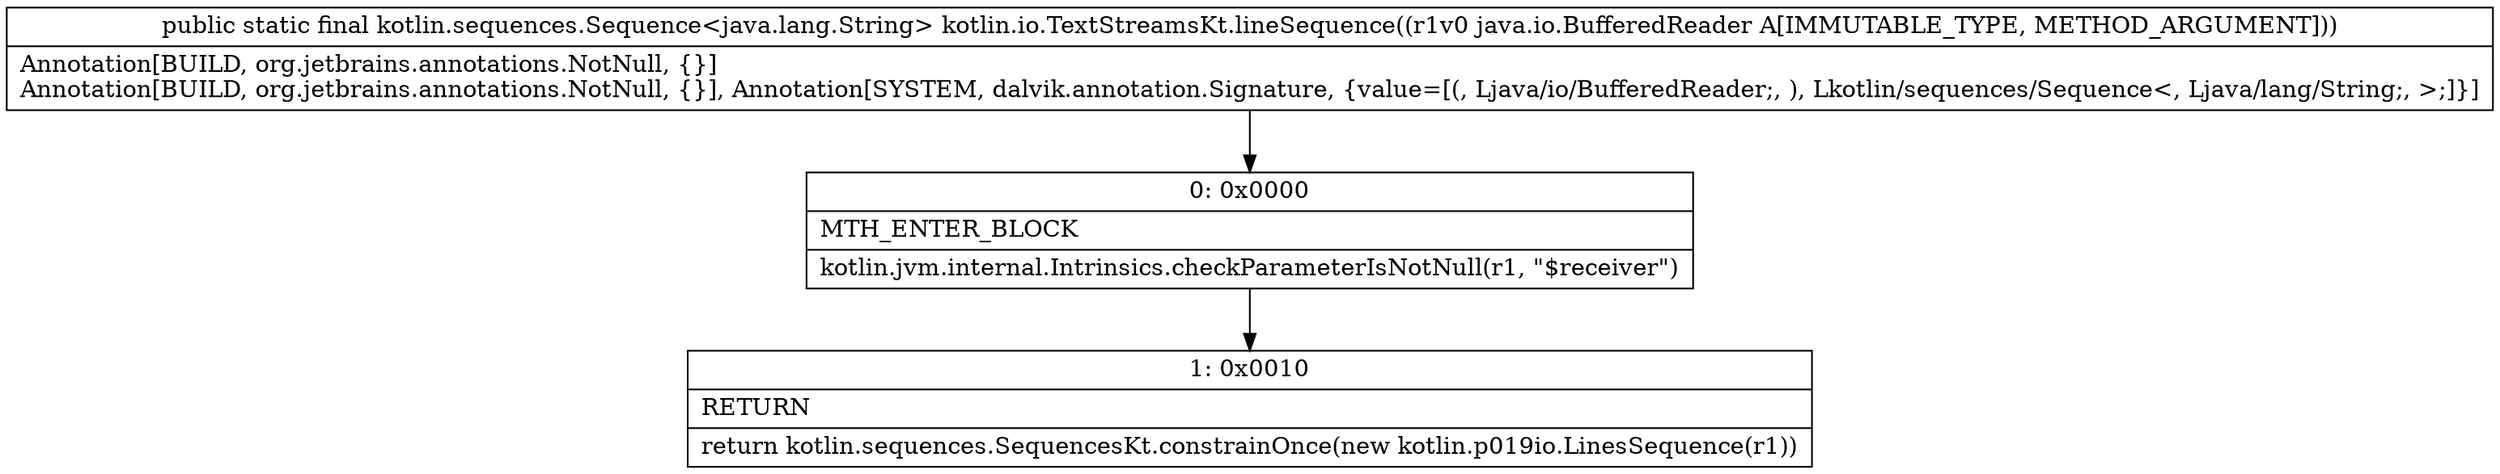 digraph "CFG forkotlin.io.TextStreamsKt.lineSequence(Ljava\/io\/BufferedReader;)Lkotlin\/sequences\/Sequence;" {
Node_0 [shape=record,label="{0\:\ 0x0000|MTH_ENTER_BLOCK\l|kotlin.jvm.internal.Intrinsics.checkParameterIsNotNull(r1, \"$receiver\")\l}"];
Node_1 [shape=record,label="{1\:\ 0x0010|RETURN\l|return kotlin.sequences.SequencesKt.constrainOnce(new kotlin.p019io.LinesSequence(r1))\l}"];
MethodNode[shape=record,label="{public static final kotlin.sequences.Sequence\<java.lang.String\> kotlin.io.TextStreamsKt.lineSequence((r1v0 java.io.BufferedReader A[IMMUTABLE_TYPE, METHOD_ARGUMENT]))  | Annotation[BUILD, org.jetbrains.annotations.NotNull, \{\}]\lAnnotation[BUILD, org.jetbrains.annotations.NotNull, \{\}], Annotation[SYSTEM, dalvik.annotation.Signature, \{value=[(, Ljava\/io\/BufferedReader;, ), Lkotlin\/sequences\/Sequence\<, Ljava\/lang\/String;, \>;]\}]\l}"];
MethodNode -> Node_0;
Node_0 -> Node_1;
}

